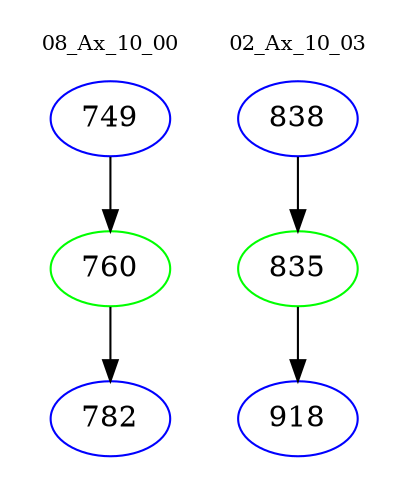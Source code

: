 digraph{
subgraph cluster_0 {
color = white
label = "08_Ax_10_00";
fontsize=10;
T0_749 [label="749", color="blue"]
T0_749 -> T0_760 [color="black"]
T0_760 [label="760", color="green"]
T0_760 -> T0_782 [color="black"]
T0_782 [label="782", color="blue"]
}
subgraph cluster_1 {
color = white
label = "02_Ax_10_03";
fontsize=10;
T1_838 [label="838", color="blue"]
T1_838 -> T1_835 [color="black"]
T1_835 [label="835", color="green"]
T1_835 -> T1_918 [color="black"]
T1_918 [label="918", color="blue"]
}
}
